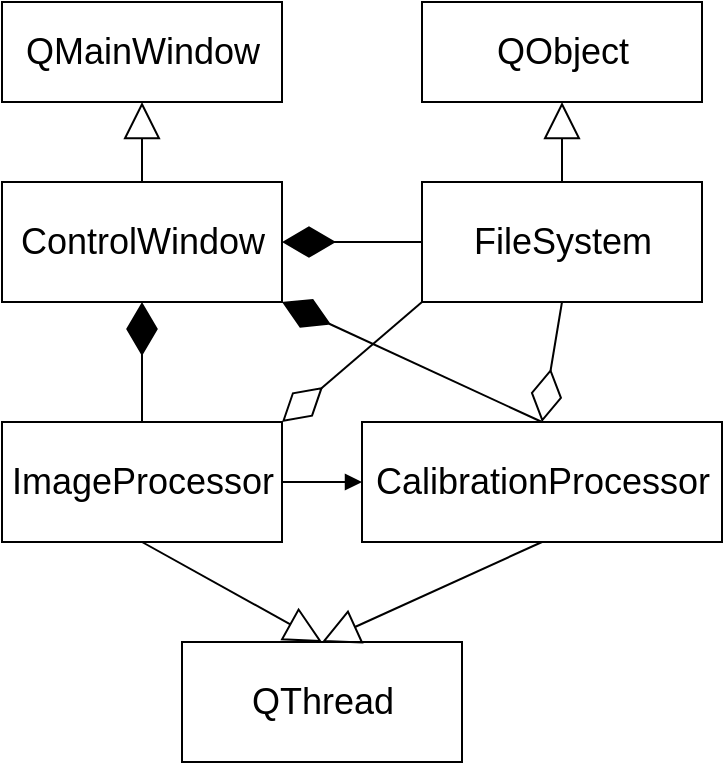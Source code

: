 <mxfile version="15.8.7" type="device"><diagram id="ouuikluSv2PXrUupyg09" name="Страница 1"><mxGraphModel dx="1278" dy="649" grid="1" gridSize="10" guides="1" tooltips="1" connect="1" arrows="1" fold="1" page="1" pageScale="1" pageWidth="827" pageHeight="1169" math="0" shadow="0"><root><mxCell id="0"/><mxCell id="1" parent="0"/><mxCell id="BiSZ47JucYJlXLWjrc5U-1" value="&lt;font style=&quot;font-size: 18px&quot;&gt;ControlWindow&lt;/font&gt;" style="html=1;" vertex="1" parent="1"><mxGeometry x="10" y="100" width="140" height="60" as="geometry"/></mxCell><mxCell id="BiSZ47JucYJlXLWjrc5U-2" value="QMainWindow" style="html=1;fontSize=18;" vertex="1" parent="1"><mxGeometry x="10" y="10" width="140" height="50" as="geometry"/></mxCell><mxCell id="BiSZ47JucYJlXLWjrc5U-3" value="" style="endArrow=block;endSize=16;endFill=0;html=1;rounded=0;fontSize=18;entryX=0.5;entryY=1;entryDx=0;entryDy=0;exitX=0.5;exitY=0;exitDx=0;exitDy=0;" edge="1" parent="1" source="BiSZ47JucYJlXLWjrc5U-1" target="BiSZ47JucYJlXLWjrc5U-2"><mxGeometry width="160" relative="1" as="geometry"><mxPoint x="300" y="260" as="sourcePoint"/><mxPoint x="460" y="260" as="targetPoint"/></mxGeometry></mxCell><mxCell id="BiSZ47JucYJlXLWjrc5U-4" value="&lt;font style=&quot;font-size: 18px&quot;&gt;FileSystem&lt;/font&gt;" style="html=1;" vertex="1" parent="1"><mxGeometry x="220" y="100" width="140" height="60" as="geometry"/></mxCell><mxCell id="BiSZ47JucYJlXLWjrc5U-5" value="QObject" style="html=1;fontSize=18;" vertex="1" parent="1"><mxGeometry x="220" y="10" width="140" height="50" as="geometry"/></mxCell><mxCell id="BiSZ47JucYJlXLWjrc5U-7" value="" style="endArrow=block;endSize=16;endFill=0;html=1;rounded=0;fontSize=18;entryX=0.5;entryY=1;entryDx=0;entryDy=0;exitX=0.5;exitY=0;exitDx=0;exitDy=0;" edge="1" parent="1" source="BiSZ47JucYJlXLWjrc5U-4" target="BiSZ47JucYJlXLWjrc5U-5"><mxGeometry width="160" relative="1" as="geometry"><mxPoint x="360" y="300" as="sourcePoint"/><mxPoint x="520" y="300" as="targetPoint"/></mxGeometry></mxCell><mxCell id="BiSZ47JucYJlXLWjrc5U-9" value="&lt;font style=&quot;font-size: 18px&quot;&gt;ImageProcessor&lt;/font&gt;" style="html=1;" vertex="1" parent="1"><mxGeometry x="10" y="220" width="140" height="60" as="geometry"/></mxCell><mxCell id="BiSZ47JucYJlXLWjrc5U-11" value="" style="endArrow=diamondThin;endFill=1;endSize=24;html=1;rounded=0;fontSize=18;entryX=0.5;entryY=1;entryDx=0;entryDy=0;exitX=0.5;exitY=0;exitDx=0;exitDy=0;" edge="1" parent="1" source="BiSZ47JucYJlXLWjrc5U-9" target="BiSZ47JucYJlXLWjrc5U-1"><mxGeometry width="160" relative="1" as="geometry"><mxPoint x="360" y="340" as="sourcePoint"/><mxPoint x="520" y="340" as="targetPoint"/></mxGeometry></mxCell><mxCell id="BiSZ47JucYJlXLWjrc5U-12" value="&lt;font style=&quot;font-size: 18px&quot;&gt;CalibrationProcessor&lt;/font&gt;" style="html=1;" vertex="1" parent="1"><mxGeometry x="190" y="220" width="180" height="60" as="geometry"/></mxCell><mxCell id="BiSZ47JucYJlXLWjrc5U-13" value="" style="html=1;verticalAlign=bottom;endArrow=block;rounded=0;fontSize=18;entryX=0;entryY=0.5;entryDx=0;entryDy=0;exitX=1;exitY=0.5;exitDx=0;exitDy=0;" edge="1" parent="1" source="BiSZ47JucYJlXLWjrc5U-9" target="BiSZ47JucYJlXLWjrc5U-12"><mxGeometry width="80" relative="1" as="geometry"><mxPoint x="270" y="400" as="sourcePoint"/><mxPoint x="350" y="400" as="targetPoint"/></mxGeometry></mxCell><mxCell id="BiSZ47JucYJlXLWjrc5U-14" value="&lt;font style=&quot;font-size: 18px&quot;&gt;QThread&lt;br&gt;&lt;/font&gt;" style="html=1;" vertex="1" parent="1"><mxGeometry x="100" y="330" width="140" height="60" as="geometry"/></mxCell><mxCell id="BiSZ47JucYJlXLWjrc5U-15" value="" style="endArrow=block;endSize=16;endFill=0;html=1;rounded=0;fontSize=18;exitX=0.5;exitY=1;exitDx=0;exitDy=0;entryX=0.5;entryY=0;entryDx=0;entryDy=0;" edge="1" parent="1" source="BiSZ47JucYJlXLWjrc5U-12" target="BiSZ47JucYJlXLWjrc5U-14"><mxGeometry width="160" relative="1" as="geometry"><mxPoint x="570" y="400" as="sourcePoint"/><mxPoint x="730" y="400" as="targetPoint"/></mxGeometry></mxCell><mxCell id="BiSZ47JucYJlXLWjrc5U-16" value="" style="endArrow=block;endSize=16;endFill=0;html=1;rounded=0;fontSize=18;exitX=0.5;exitY=1;exitDx=0;exitDy=0;entryX=0.5;entryY=0;entryDx=0;entryDy=0;" edge="1" parent="1" source="BiSZ47JucYJlXLWjrc5U-9" target="BiSZ47JucYJlXLWjrc5U-14"><mxGeometry width="160" relative="1" as="geometry"><mxPoint x="390" y="290" as="sourcePoint"/><mxPoint x="270" y="340" as="targetPoint"/></mxGeometry></mxCell><mxCell id="BiSZ47JucYJlXLWjrc5U-18" value="" style="endArrow=diamondThin;endFill=0;endSize=24;html=1;rounded=0;fontSize=18;exitX=0.5;exitY=1;exitDx=0;exitDy=0;entryX=0.5;entryY=0;entryDx=0;entryDy=0;" edge="1" parent="1" source="BiSZ47JucYJlXLWjrc5U-4" target="BiSZ47JucYJlXLWjrc5U-12"><mxGeometry width="160" relative="1" as="geometry"><mxPoint x="580" y="220" as="sourcePoint"/><mxPoint x="740" y="220" as="targetPoint"/></mxGeometry></mxCell><mxCell id="BiSZ47JucYJlXLWjrc5U-19" value="" style="endArrow=diamondThin;endFill=0;endSize=24;html=1;rounded=0;fontSize=18;exitX=0;exitY=1;exitDx=0;exitDy=0;entryX=1;entryY=0;entryDx=0;entryDy=0;" edge="1" parent="1" source="BiSZ47JucYJlXLWjrc5U-4" target="BiSZ47JucYJlXLWjrc5U-9"><mxGeometry width="160" relative="1" as="geometry"><mxPoint x="450" y="170" as="sourcePoint"/><mxPoint x="390" y="230" as="targetPoint"/></mxGeometry></mxCell><mxCell id="BiSZ47JucYJlXLWjrc5U-20" value="" style="endArrow=diamondThin;endFill=1;endSize=24;html=1;rounded=0;fontSize=18;entryX=1;entryY=0.5;entryDx=0;entryDy=0;exitX=0;exitY=0.5;exitDx=0;exitDy=0;" edge="1" parent="1" source="BiSZ47JucYJlXLWjrc5U-4" target="BiSZ47JucYJlXLWjrc5U-1"><mxGeometry width="160" relative="1" as="geometry"><mxPoint x="500" y="270" as="sourcePoint"/><mxPoint x="660" y="270" as="targetPoint"/></mxGeometry></mxCell><mxCell id="BiSZ47JucYJlXLWjrc5U-21" value="" style="endArrow=diamondThin;endFill=1;endSize=24;html=1;rounded=0;fontSize=18;entryX=1;entryY=1;entryDx=0;entryDy=0;exitX=0.5;exitY=0;exitDx=0;exitDy=0;" edge="1" parent="1" source="BiSZ47JucYJlXLWjrc5U-12" target="BiSZ47JucYJlXLWjrc5U-1"><mxGeometry width="160" relative="1" as="geometry"><mxPoint x="380" y="220" as="sourcePoint"/><mxPoint x="630" y="320" as="targetPoint"/></mxGeometry></mxCell></root></mxGraphModel></diagram></mxfile>
